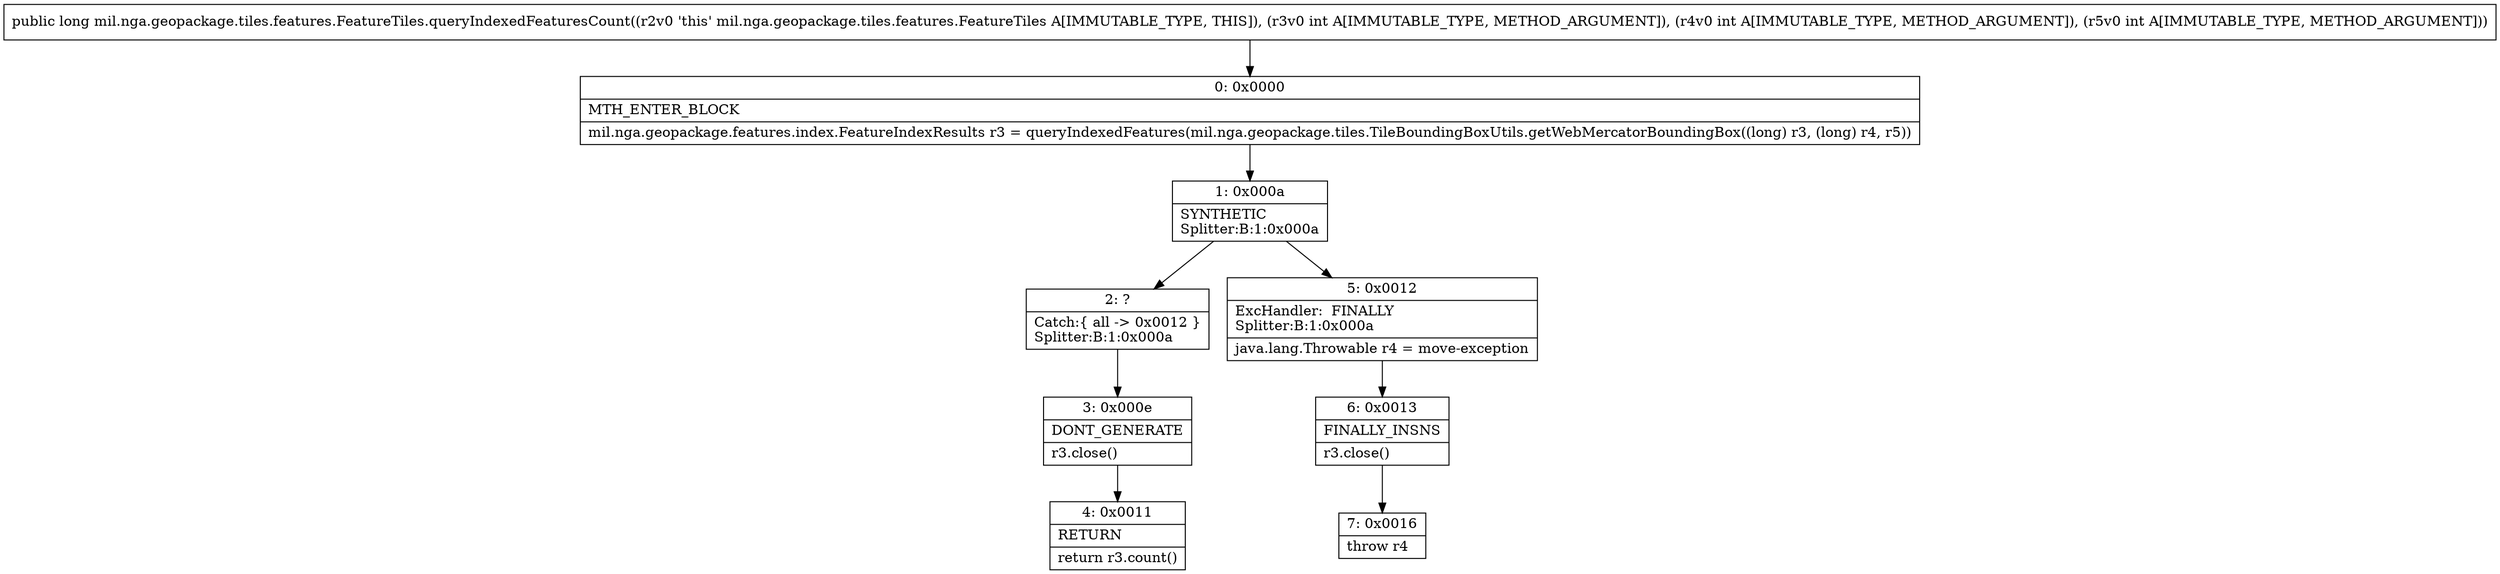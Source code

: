 digraph "CFG formil.nga.geopackage.tiles.features.FeatureTiles.queryIndexedFeaturesCount(III)J" {
Node_0 [shape=record,label="{0\:\ 0x0000|MTH_ENTER_BLOCK\l|mil.nga.geopackage.features.index.FeatureIndexResults r3 = queryIndexedFeatures(mil.nga.geopackage.tiles.TileBoundingBoxUtils.getWebMercatorBoundingBox((long) r3, (long) r4, r5))\l}"];
Node_1 [shape=record,label="{1\:\ 0x000a|SYNTHETIC\lSplitter:B:1:0x000a\l}"];
Node_2 [shape=record,label="{2\:\ ?|Catch:\{ all \-\> 0x0012 \}\lSplitter:B:1:0x000a\l}"];
Node_3 [shape=record,label="{3\:\ 0x000e|DONT_GENERATE\l|r3.close()\l}"];
Node_4 [shape=record,label="{4\:\ 0x0011|RETURN\l|return r3.count()\l}"];
Node_5 [shape=record,label="{5\:\ 0x0012|ExcHandler:  FINALLY\lSplitter:B:1:0x000a\l|java.lang.Throwable r4 = move\-exception\l}"];
Node_6 [shape=record,label="{6\:\ 0x0013|FINALLY_INSNS\l|r3.close()\l}"];
Node_7 [shape=record,label="{7\:\ 0x0016|throw r4\l}"];
MethodNode[shape=record,label="{public long mil.nga.geopackage.tiles.features.FeatureTiles.queryIndexedFeaturesCount((r2v0 'this' mil.nga.geopackage.tiles.features.FeatureTiles A[IMMUTABLE_TYPE, THIS]), (r3v0 int A[IMMUTABLE_TYPE, METHOD_ARGUMENT]), (r4v0 int A[IMMUTABLE_TYPE, METHOD_ARGUMENT]), (r5v0 int A[IMMUTABLE_TYPE, METHOD_ARGUMENT])) }"];
MethodNode -> Node_0;
Node_0 -> Node_1;
Node_1 -> Node_2;
Node_1 -> Node_5;
Node_2 -> Node_3;
Node_3 -> Node_4;
Node_5 -> Node_6;
Node_6 -> Node_7;
}

